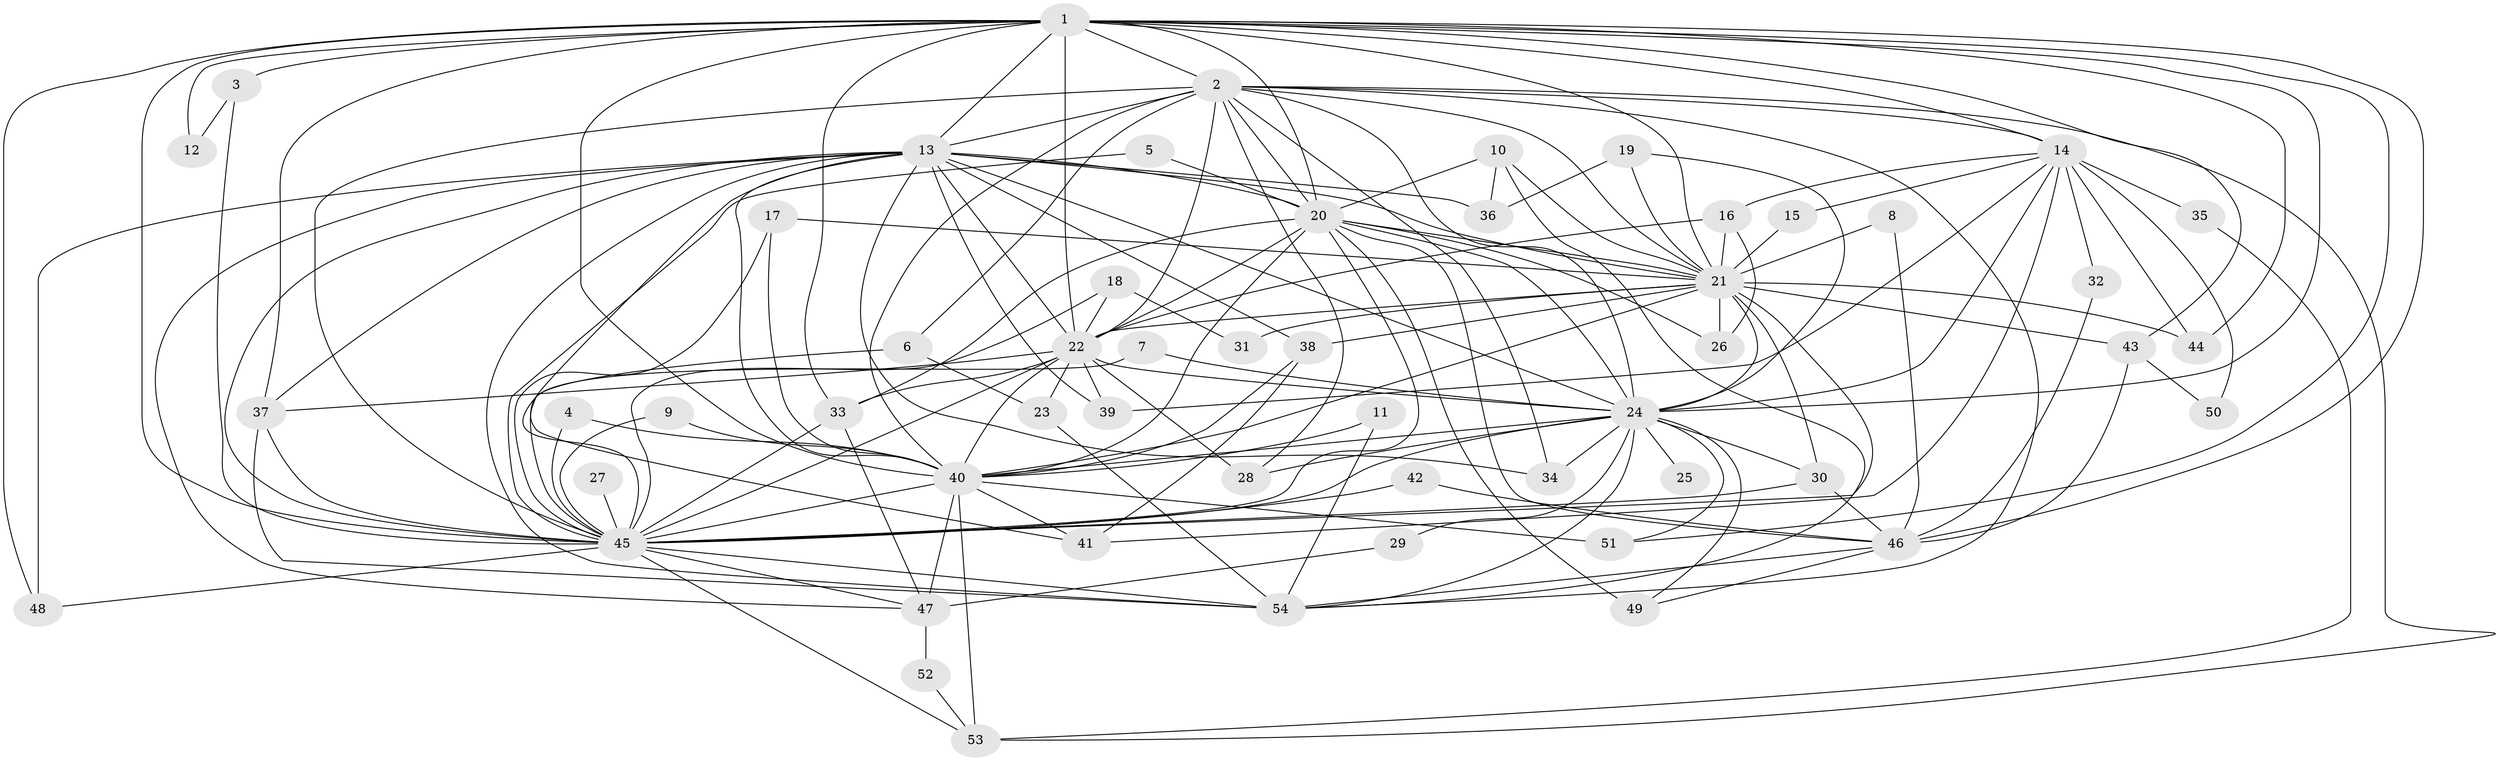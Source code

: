 // original degree distribution, {18: 0.037383177570093455, 23: 0.009345794392523364, 15: 0.009345794392523364, 22: 0.018691588785046728, 32: 0.009345794392523364, 21: 0.009345794392523364, 2: 0.5420560747663551, 4: 0.09345794392523364, 5: 0.018691588785046728, 3: 0.21495327102803738, 8: 0.009345794392523364, 10: 0.009345794392523364, 12: 0.009345794392523364, 6: 0.009345794392523364}
// Generated by graph-tools (version 1.1) at 2025/01/03/09/25 03:01:32]
// undirected, 54 vertices, 155 edges
graph export_dot {
graph [start="1"]
  node [color=gray90,style=filled];
  1;
  2;
  3;
  4;
  5;
  6;
  7;
  8;
  9;
  10;
  11;
  12;
  13;
  14;
  15;
  16;
  17;
  18;
  19;
  20;
  21;
  22;
  23;
  24;
  25;
  26;
  27;
  28;
  29;
  30;
  31;
  32;
  33;
  34;
  35;
  36;
  37;
  38;
  39;
  40;
  41;
  42;
  43;
  44;
  45;
  46;
  47;
  48;
  49;
  50;
  51;
  52;
  53;
  54;
  1 -- 2 [weight=3.0];
  1 -- 3 [weight=1.0];
  1 -- 12 [weight=1.0];
  1 -- 13 [weight=2.0];
  1 -- 14 [weight=1.0];
  1 -- 20 [weight=3.0];
  1 -- 21 [weight=2.0];
  1 -- 22 [weight=3.0];
  1 -- 24 [weight=3.0];
  1 -- 33 [weight=2.0];
  1 -- 37 [weight=1.0];
  1 -- 40 [weight=3.0];
  1 -- 43 [weight=1.0];
  1 -- 44 [weight=1.0];
  1 -- 45 [weight=3.0];
  1 -- 46 [weight=1.0];
  1 -- 48 [weight=1.0];
  1 -- 51 [weight=1.0];
  2 -- 6 [weight=1.0];
  2 -- 13 [weight=1.0];
  2 -- 14 [weight=1.0];
  2 -- 20 [weight=1.0];
  2 -- 21 [weight=2.0];
  2 -- 22 [weight=1.0];
  2 -- 24 [weight=1.0];
  2 -- 28 [weight=1.0];
  2 -- 34 [weight=1.0];
  2 -- 40 [weight=1.0];
  2 -- 45 [weight=2.0];
  2 -- 53 [weight=1.0];
  2 -- 54 [weight=1.0];
  3 -- 12 [weight=1.0];
  3 -- 45 [weight=1.0];
  4 -- 40 [weight=1.0];
  4 -- 45 [weight=1.0];
  5 -- 20 [weight=1.0];
  5 -- 45 [weight=1.0];
  6 -- 23 [weight=1.0];
  6 -- 45 [weight=1.0];
  7 -- 24 [weight=1.0];
  7 -- 45 [weight=1.0];
  8 -- 21 [weight=1.0];
  8 -- 46 [weight=1.0];
  9 -- 40 [weight=1.0];
  9 -- 45 [weight=1.0];
  10 -- 20 [weight=1.0];
  10 -- 21 [weight=1.0];
  10 -- 36 [weight=1.0];
  10 -- 54 [weight=1.0];
  11 -- 40 [weight=1.0];
  11 -- 54 [weight=1.0];
  13 -- 20 [weight=1.0];
  13 -- 21 [weight=1.0];
  13 -- 22 [weight=1.0];
  13 -- 24 [weight=1.0];
  13 -- 34 [weight=1.0];
  13 -- 36 [weight=1.0];
  13 -- 37 [weight=1.0];
  13 -- 38 [weight=1.0];
  13 -- 39 [weight=1.0];
  13 -- 40 [weight=2.0];
  13 -- 41 [weight=1.0];
  13 -- 45 [weight=1.0];
  13 -- 47 [weight=1.0];
  13 -- 48 [weight=1.0];
  13 -- 54 [weight=1.0];
  14 -- 15 [weight=1.0];
  14 -- 16 [weight=1.0];
  14 -- 24 [weight=1.0];
  14 -- 32 [weight=1.0];
  14 -- 35 [weight=2.0];
  14 -- 39 [weight=1.0];
  14 -- 41 [weight=1.0];
  14 -- 44 [weight=1.0];
  14 -- 50 [weight=1.0];
  15 -- 21 [weight=1.0];
  16 -- 21 [weight=1.0];
  16 -- 22 [weight=1.0];
  16 -- 26 [weight=1.0];
  17 -- 21 [weight=1.0];
  17 -- 40 [weight=1.0];
  17 -- 45 [weight=1.0];
  18 -- 22 [weight=1.0];
  18 -- 31 [weight=1.0];
  18 -- 45 [weight=1.0];
  19 -- 21 [weight=1.0];
  19 -- 24 [weight=1.0];
  19 -- 36 [weight=1.0];
  20 -- 21 [weight=1.0];
  20 -- 22 [weight=1.0];
  20 -- 24 [weight=1.0];
  20 -- 26 [weight=1.0];
  20 -- 33 [weight=1.0];
  20 -- 40 [weight=1.0];
  20 -- 45 [weight=1.0];
  20 -- 46 [weight=1.0];
  20 -- 49 [weight=2.0];
  21 -- 22 [weight=1.0];
  21 -- 24 [weight=1.0];
  21 -- 26 [weight=1.0];
  21 -- 30 [weight=1.0];
  21 -- 31 [weight=1.0];
  21 -- 38 [weight=1.0];
  21 -- 40 [weight=1.0];
  21 -- 43 [weight=1.0];
  21 -- 44 [weight=1.0];
  21 -- 45 [weight=1.0];
  22 -- 23 [weight=1.0];
  22 -- 24 [weight=1.0];
  22 -- 28 [weight=1.0];
  22 -- 33 [weight=1.0];
  22 -- 37 [weight=1.0];
  22 -- 39 [weight=1.0];
  22 -- 40 [weight=1.0];
  22 -- 45 [weight=2.0];
  23 -- 54 [weight=1.0];
  24 -- 25 [weight=1.0];
  24 -- 28 [weight=1.0];
  24 -- 29 [weight=1.0];
  24 -- 30 [weight=1.0];
  24 -- 34 [weight=1.0];
  24 -- 40 [weight=1.0];
  24 -- 45 [weight=1.0];
  24 -- 49 [weight=1.0];
  24 -- 51 [weight=1.0];
  24 -- 54 [weight=1.0];
  27 -- 45 [weight=1.0];
  29 -- 47 [weight=1.0];
  30 -- 45 [weight=1.0];
  30 -- 46 [weight=1.0];
  32 -- 46 [weight=1.0];
  33 -- 45 [weight=1.0];
  33 -- 47 [weight=1.0];
  35 -- 53 [weight=1.0];
  37 -- 45 [weight=1.0];
  37 -- 54 [weight=1.0];
  38 -- 40 [weight=1.0];
  38 -- 41 [weight=1.0];
  40 -- 41 [weight=1.0];
  40 -- 45 [weight=1.0];
  40 -- 47 [weight=2.0];
  40 -- 51 [weight=2.0];
  40 -- 53 [weight=1.0];
  42 -- 45 [weight=1.0];
  42 -- 46 [weight=1.0];
  43 -- 46 [weight=2.0];
  43 -- 50 [weight=1.0];
  45 -- 47 [weight=1.0];
  45 -- 48 [weight=1.0];
  45 -- 53 [weight=1.0];
  45 -- 54 [weight=2.0];
  46 -- 49 [weight=1.0];
  46 -- 54 [weight=1.0];
  47 -- 52 [weight=1.0];
  52 -- 53 [weight=1.0];
}
